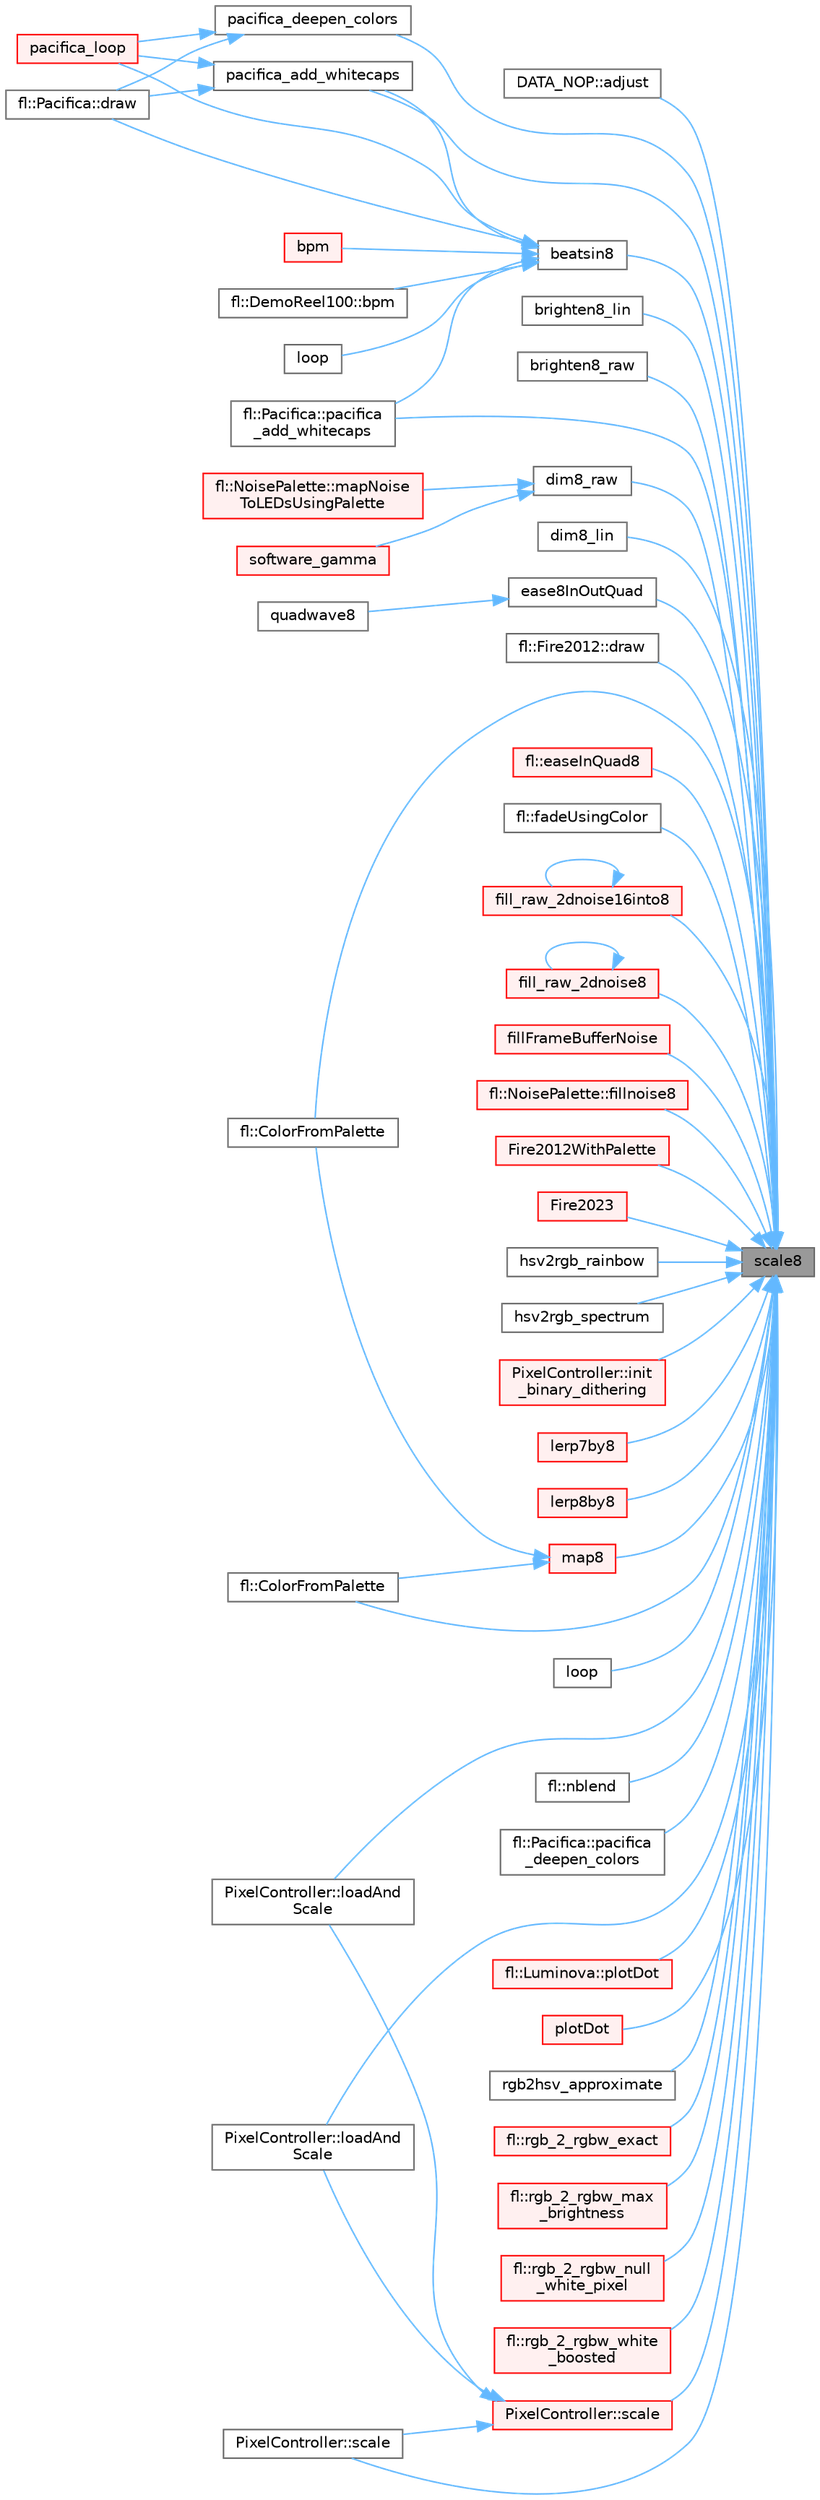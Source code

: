digraph "scale8"
{
 // INTERACTIVE_SVG=YES
 // LATEX_PDF_SIZE
  bgcolor="transparent";
  edge [fontname=Helvetica,fontsize=10,labelfontname=Helvetica,labelfontsize=10];
  node [fontname=Helvetica,fontsize=10,shape=box,height=0.2,width=0.4];
  rankdir="RL";
  Node1 [id="Node000001",label="scale8",height=0.2,width=0.4,color="gray40", fillcolor="grey60", style="filled", fontcolor="black",tooltip="Scale one byte by a second one, which is treated as the numerator of a fraction whose denominator is ..."];
  Node1 -> Node2 [id="edge1_Node000001_Node000002",dir="back",color="steelblue1",style="solid",tooltip=" "];
  Node2 [id="Node000002",label="DATA_NOP::adjust",height=0.2,width=0.4,color="grey40", fillcolor="white", style="filled",URL="$d8/d0d/class_d_a_t_a___n_o_p_a1b1d7c26545a8da0cad78828709d96e3.html#a1b1d7c26545a8da0cad78828709d96e3",tooltip="Hook called to adjust a byte of data before writing it to the output."];
  Node1 -> Node3 [id="edge2_Node000001_Node000003",dir="back",color="steelblue1",style="solid",tooltip=" "];
  Node3 [id="Node000003",label="beatsin8",height=0.2,width=0.4,color="grey40", fillcolor="white", style="filled",URL="$d6/d6c/group___beat_generators_gaecd7cbfc2640407cabf75afcc7d9ddf4.html#gaecd7cbfc2640407cabf75afcc7d9ddf4",tooltip="Generates an 8-bit sine wave at a given BPM that oscillates within a given range."];
  Node3 -> Node4 [id="edge3_Node000003_Node000004",dir="back",color="steelblue1",style="solid",tooltip=" "];
  Node4 [id="Node000004",label="bpm",height=0.2,width=0.4,color="red", fillcolor="#FFF0F0", style="filled",URL="$d5/d25/_demo_reel100_8ino_a4875f6d9a2b0f08d3cf221974234121b.html#a4875f6d9a2b0f08d3cf221974234121b",tooltip=" "];
  Node3 -> Node7 [id="edge4_Node000003_Node000007",dir="back",color="steelblue1",style="solid",tooltip=" "];
  Node7 [id="Node000007",label="fl::DemoReel100::bpm",height=0.2,width=0.4,color="grey40", fillcolor="white", style="filled",URL="$d1/d60/classfl_1_1_demo_reel100_a72cc7eea48cf0be16b34fee7d4da64f4.html#a72cc7eea48cf0be16b34fee7d4da64f4",tooltip=" "];
  Node3 -> Node8 [id="edge5_Node000003_Node000008",dir="back",color="steelblue1",style="solid",tooltip=" "];
  Node8 [id="Node000008",label="fl::Pacifica::draw",height=0.2,width=0.4,color="grey40", fillcolor="white", style="filled",URL="$d2/db2/classfl_1_1_pacifica_a264d0c1db5db60028b6fab87af13d700.html#a264d0c1db5db60028b6fab87af13d700",tooltip=" "];
  Node3 -> Node9 [id="edge6_Node000003_Node000009",dir="back",color="steelblue1",style="solid",tooltip=" "];
  Node9 [id="Node000009",label="loop",height=0.2,width=0.4,color="grey40", fillcolor="white", style="filled",URL="$d8/da0/_fx_water_8h_afe461d27b9c48d5921c00d521181f12f.html#afe461d27b9c48d5921c00d521181f12f",tooltip=" "];
  Node3 -> Node10 [id="edge7_Node000003_Node000010",dir="back",color="steelblue1",style="solid",tooltip=" "];
  Node10 [id="Node000010",label="fl::Pacifica::pacifica\l_add_whitecaps",height=0.2,width=0.4,color="grey40", fillcolor="white", style="filled",URL="$d2/db2/classfl_1_1_pacifica_abbe1bbf6675103bb2857b13cad156aa4.html#abbe1bbf6675103bb2857b13cad156aa4",tooltip=" "];
  Node3 -> Node11 [id="edge8_Node000003_Node000011",dir="back",color="steelblue1",style="solid",tooltip=" "];
  Node11 [id="Node000011",label="pacifica_add_whitecaps",height=0.2,width=0.4,color="grey40", fillcolor="white", style="filled",URL="$dc/d25/_pacifica_8ino_a638fb6ae6610fed66077161e7e044f26.html#a638fb6ae6610fed66077161e7e044f26",tooltip=" "];
  Node11 -> Node8 [id="edge9_Node000011_Node000008",dir="back",color="steelblue1",style="solid",tooltip=" "];
  Node11 -> Node12 [id="edge10_Node000011_Node000012",dir="back",color="steelblue1",style="solid",tooltip=" "];
  Node12 [id="Node000012",label="pacifica_loop",height=0.2,width=0.4,color="red", fillcolor="#FFF0F0", style="filled",URL="$dc/d25/_pacifica_8ino_a158d427a947ef0a715c7ffd916346acc.html#a158d427a947ef0a715c7ffd916346acc",tooltip=" "];
  Node3 -> Node12 [id="edge11_Node000003_Node000012",dir="back",color="steelblue1",style="solid",tooltip=" "];
  Node1 -> Node14 [id="edge12_Node000001_Node000014",dir="back",color="steelblue1",style="solid",tooltip=" "];
  Node14 [id="Node000014",label="brighten8_lin",height=0.2,width=0.4,color="grey40", fillcolor="white", style="filled",URL="$dc/d3e/group___dimming_ga094bda002b416c66e57521fc93878830.html#ga094bda002b416c66e57521fc93878830",tooltip="Brighten a value (inverse of dim8_lin())"];
  Node1 -> Node15 [id="edge13_Node000001_Node000015",dir="back",color="steelblue1",style="solid",tooltip=" "];
  Node15 [id="Node000015",label="brighten8_raw",height=0.2,width=0.4,color="grey40", fillcolor="white", style="filled",URL="$dc/d3e/group___dimming_gae8e36472a70f3016595048532d6c3a2d.html#gae8e36472a70f3016595048532d6c3a2d",tooltip="Brighten a value (inverse of dim8_raw())"];
  Node1 -> Node16 [id="edge14_Node000001_Node000016",dir="back",color="steelblue1",style="solid",tooltip=" "];
  Node16 [id="Node000016",label="fl::ColorFromPalette",height=0.2,width=0.4,color="grey40", fillcolor="white", style="filled",URL="$d4/d36/namespacefl_a36a7be19ed0bffbb62d8dadc9016df39.html#a36a7be19ed0bffbb62d8dadc9016df39",tooltip=" "];
  Node1 -> Node17 [id="edge15_Node000001_Node000017",dir="back",color="steelblue1",style="solid",tooltip=" "];
  Node17 [id="Node000017",label="fl::ColorFromPalette",height=0.2,width=0.4,color="grey40", fillcolor="white", style="filled",URL="$d4/d36/namespacefl_a47a180e0f9f1a72bb559c6b66c19c55a.html#a47a180e0f9f1a72bb559c6b66c19c55a",tooltip=" "];
  Node1 -> Node18 [id="edge16_Node000001_Node000018",dir="back",color="steelblue1",style="solid",tooltip=" "];
  Node18 [id="Node000018",label="dim8_lin",height=0.2,width=0.4,color="grey40", fillcolor="white", style="filled",URL="$dc/d3e/group___dimming_ga3f94d2455e0aa92133f77af8747b5914.html#ga3f94d2455e0aa92133f77af8747b5914",tooltip="Linear version of the dimming function that halves for values < 128."];
  Node1 -> Node19 [id="edge17_Node000001_Node000019",dir="back",color="steelblue1",style="solid",tooltip=" "];
  Node19 [id="Node000019",label="dim8_raw",height=0.2,width=0.4,color="grey40", fillcolor="white", style="filled",URL="$dc/d3e/group___dimming_gae51352a3522bb8eae5e17dbee97aa1aa.html#gae51352a3522bb8eae5e17dbee97aa1aa",tooltip="Adjust a scaling value for dimming."];
  Node19 -> Node20 [id="edge18_Node000019_Node000020",dir="back",color="steelblue1",style="solid",tooltip=" "];
  Node20 [id="Node000020",label="fl::NoisePalette::mapNoise\lToLEDsUsingPalette",height=0.2,width=0.4,color="red", fillcolor="#FFF0F0", style="filled",URL="$d9/d41/classfl_1_1_noise_palette_a546f14f524f7a1b965c872ddad7be8a4.html#a546f14f524f7a1b965c872ddad7be8a4",tooltip=" "];
  Node19 -> Node22 [id="edge19_Node000019_Node000022",dir="back",color="steelblue1",style="solid",tooltip=" "];
  Node22 [id="Node000022",label="software_gamma",height=0.2,width=0.4,color="red", fillcolor="#FFF0F0", style="filled",URL="$d1/d75/_apa102_h_d_8ino_a3846c2e5efbf9845a845f01ec7af35ff.html#a3846c2e5efbf9845a845f01ec7af35ff",tooltip=" "];
  Node1 -> Node24 [id="edge20_Node000001_Node000024",dir="back",color="steelblue1",style="solid",tooltip=" "];
  Node24 [id="Node000024",label="fl::Fire2012::draw",height=0.2,width=0.4,color="grey40", fillcolor="white", style="filled",URL="$d5/d9b/classfl_1_1_fire2012_a39d20a6dc4f3a771b8b12696db9c4a15.html#a39d20a6dc4f3a771b8b12696db9c4a15",tooltip=" "];
  Node1 -> Node25 [id="edge21_Node000001_Node000025",dir="back",color="steelblue1",style="solid",tooltip=" "];
  Node25 [id="Node000025",label="ease8InOutQuad",height=0.2,width=0.4,color="grey40", fillcolor="white", style="filled",URL="$d4/dfe/group___easing_ga381449070b2d6bfba356f87881ab28c0.html#ga381449070b2d6bfba356f87881ab28c0",tooltip="8-bit quadratic ease-in / ease-out function."];
  Node25 -> Node26 [id="edge22_Node000025_Node000026",dir="back",color="steelblue1",style="solid",tooltip=" "];
  Node26 [id="Node000026",label="quadwave8",height=0.2,width=0.4,color="grey40", fillcolor="white", style="filled",URL="$d1/d7a/group___waveform_generators_ga209d6cbdb109cc3139e7bb1e46c6228f.html#ga209d6cbdb109cc3139e7bb1e46c6228f",tooltip="Quadratic waveform generator."];
  Node1 -> Node27 [id="edge23_Node000001_Node000027",dir="back",color="steelblue1",style="solid",tooltip=" "];
  Node27 [id="Node000027",label="fl::easeInQuad8",height=0.2,width=0.4,color="red", fillcolor="#FFF0F0", style="filled",URL="$d4/d36/namespacefl_a610e9581e7d3ff8f93e8ad5e760c622a.html#a610e9581e7d3ff8f93e8ad5e760c622a",tooltip="8-bit quadratic ease-in function Takes an input value 0-255 and returns an eased value 0-255 The curv..."];
  Node1 -> Node31 [id="edge24_Node000001_Node000031",dir="back",color="steelblue1",style="solid",tooltip=" "];
  Node31 [id="Node000031",label="fl::fadeUsingColor",height=0.2,width=0.4,color="grey40", fillcolor="white", style="filled",URL="$d4/d36/namespacefl_a0d429b7db1be174d462fac587b21831e.html#a0d429b7db1be174d462fac587b21831e",tooltip=" "];
  Node1 -> Node32 [id="edge25_Node000001_Node000032",dir="back",color="steelblue1",style="solid",tooltip=" "];
  Node32 [id="Node000032",label="fill_raw_2dnoise16into8",height=0.2,width=0.4,color="red", fillcolor="#FFF0F0", style="filled",URL="$de/da4/group___noise_fill_ga20a2ff725bc56666c206d54deb372586.html#ga20a2ff725bc56666c206d54deb372586",tooltip="Fill a 2D 8-bit buffer with noise, using inoise16()"];
  Node32 -> Node32 [id="edge26_Node000032_Node000032",dir="back",color="steelblue1",style="solid",tooltip=" "];
  Node1 -> Node36 [id="edge27_Node000001_Node000036",dir="back",color="steelblue1",style="solid",tooltip=" "];
  Node36 [id="Node000036",label="fill_raw_2dnoise8",height=0.2,width=0.4,color="red", fillcolor="#FFF0F0", style="filled",URL="$de/da4/group___noise_fill_ga3dc6c55a3f8495a7bc6dc0124434c688.html#ga3dc6c55a3f8495a7bc6dc0124434c688",tooltip="Fill a 2D 8-bit buffer with noise, using inoise8()"];
  Node36 -> Node36 [id="edge28_Node000036_Node000036",dir="back",color="steelblue1",style="solid",tooltip=" "];
  Node1 -> Node39 [id="edge29_Node000001_Node000039",dir="back",color="steelblue1",style="solid",tooltip=" "];
  Node39 [id="Node000039",label="fillFrameBufferNoise",height=0.2,width=0.4,color="red", fillcolor="#FFF0F0", style="filled",URL="$d4/d06/curr_8h_a27ef46fa8abd1dedd29a3904d81622d2.html#a27ef46fa8abd1dedd29a3904d81622d2",tooltip=" "];
  Node1 -> Node42 [id="edge30_Node000001_Node000042",dir="back",color="steelblue1",style="solid",tooltip=" "];
  Node42 [id="Node000042",label="fl::NoisePalette::fillnoise8",height=0.2,width=0.4,color="red", fillcolor="#FFF0F0", style="filled",URL="$d9/d41/classfl_1_1_noise_palette_a22d1820b5a78e9ccfb4123ef9161f738.html#a22d1820b5a78e9ccfb4123ef9161f738",tooltip=" "];
  Node1 -> Node43 [id="edge31_Node000001_Node000043",dir="back",color="steelblue1",style="solid",tooltip=" "];
  Node43 [id="Node000043",label="Fire2012WithPalette",height=0.2,width=0.4,color="red", fillcolor="#FFF0F0", style="filled",URL="$db/d92/_fire2012_with_palette_8ino_af5890ba18cb2066c5a24a358de991a89.html#af5890ba18cb2066c5a24a358de991a89",tooltip=" "];
  Node1 -> Node45 [id="edge32_Node000001_Node000045",dir="back",color="steelblue1",style="solid",tooltip=" "];
  Node45 [id="Node000045",label="Fire2023",height=0.2,width=0.4,color="red", fillcolor="#FFF0F0", style="filled",URL="$de/d71/_fire2023_8h_abe327b12b434120ecf20ae3f46800983.html#abe327b12b434120ecf20ae3f46800983",tooltip=" "];
  Node1 -> Node47 [id="edge33_Node000001_Node000047",dir="back",color="steelblue1",style="solid",tooltip=" "];
  Node47 [id="Node000047",label="hsv2rgb_rainbow",height=0.2,width=0.4,color="grey40", fillcolor="white", style="filled",URL="$df/d9d/hsv2rgb_8cpp_a06ee0f21e1bf430ea547244f6ed4add8.html#a06ee0f21e1bf430ea547244f6ed4add8",tooltip=" "];
  Node1 -> Node48 [id="edge34_Node000001_Node000048",dir="back",color="steelblue1",style="solid",tooltip=" "];
  Node48 [id="Node000048",label="hsv2rgb_spectrum",height=0.2,width=0.4,color="grey40", fillcolor="white", style="filled",URL="$df/d9d/hsv2rgb_8cpp_a2534105b6d4487d9efa09cdb99876b2f.html#a2534105b6d4487d9efa09cdb99876b2f",tooltip=" "];
  Node1 -> Node49 [id="edge35_Node000001_Node000049",dir="back",color="steelblue1",style="solid",tooltip=" "];
  Node49 [id="Node000049",label="PixelController::init\l_binary_dithering",height=0.2,width=0.4,color="red", fillcolor="#FFF0F0", style="filled",URL="$d0/dee/struct_pixel_controller_a2a8441da873d3a094c15c337b34d3e43.html#a2a8441da873d3a094c15c337b34d3e43",tooltip="Set up the values for binary dithering."];
  Node1 -> Node54 [id="edge36_Node000001_Node000054",dir="back",color="steelblue1",style="solid",tooltip=" "];
  Node54 [id="Node000054",label="lerp7by8",height=0.2,width=0.4,color="red", fillcolor="#FFF0F0", style="filled",URL="$d6/de8/noise_8cpp_ad89cf56a81ef482a0027a47eada176bb.html#ad89cf56a81ef482a0027a47eada176bb",tooltip=" "];
  Node1 -> Node70 [id="edge37_Node000001_Node000070",dir="back",color="steelblue1",style="solid",tooltip=" "];
  Node70 [id="Node000070",label="lerp8by8",height=0.2,width=0.4,color="red", fillcolor="#FFF0F0", style="filled",URL="$d6/d19/group___linear_interpolation_ga62ed4425400bc4140902347dc54ffb72.html#ga62ed4425400bc4140902347dc54ffb72",tooltip="Linear interpolation between two unsigned 8-bit values, with 8-bit fraction."];
  Node1 -> Node72 [id="edge38_Node000001_Node000072",dir="back",color="steelblue1",style="solid",tooltip=" "];
  Node72 [id="Node000072",label="PixelController::loadAnd\lScale",height=0.2,width=0.4,color="grey40", fillcolor="white", style="filled",URL="$d0/dee/struct_pixel_controller_a7f2b0c051d473813018715f1621ea259.html#a7f2b0c051d473813018715f1621ea259",tooltip="Loads, dithers, and scales a single byte for a given output slot and lane."];
  Node1 -> Node73 [id="edge39_Node000001_Node000073",dir="back",color="steelblue1",style="solid",tooltip=" "];
  Node73 [id="Node000073",label="PixelController::loadAnd\lScale",height=0.2,width=0.4,color="grey40", fillcolor="white", style="filled",URL="$d0/dee/struct_pixel_controller_a2096cee6b377960ef21fbda622f08994.html#a2096cee6b377960ef21fbda622f08994",tooltip="Loads and scales a single byte for a given output slot and lane."];
  Node1 -> Node74 [id="edge40_Node000001_Node000074",dir="back",color="steelblue1",style="solid",tooltip=" "];
  Node74 [id="Node000074",label="loop",height=0.2,width=0.4,color="grey40", fillcolor="white", style="filled",URL="$d1/de4/_x_y_matrix_8ino_afe461d27b9c48d5921c00d521181f12f.html#afe461d27b9c48d5921c00d521181f12f",tooltip=" "];
  Node1 -> Node75 [id="edge41_Node000001_Node000075",dir="back",color="steelblue1",style="solid",tooltip=" "];
  Node75 [id="Node000075",label="map8",height=0.2,width=0.4,color="red", fillcolor="#FFF0F0", style="filled",URL="$d6/d19/group___linear_interpolation_gaf65357c7aeca9778e5a2f80a6bac2b5d.html#gaf65357c7aeca9778e5a2f80a6bac2b5d",tooltip="Map from one full-range 8-bit value into a narrower range of 8-bit values, possibly a range of hues."];
  Node75 -> Node16 [id="edge42_Node000075_Node000016",dir="back",color="steelblue1",style="solid",tooltip=" "];
  Node75 -> Node17 [id="edge43_Node000075_Node000017",dir="back",color="steelblue1",style="solid",tooltip=" "];
  Node1 -> Node94 [id="edge44_Node000001_Node000094",dir="back",color="steelblue1",style="solid",tooltip=" "];
  Node94 [id="Node000094",label="fl::nblend",height=0.2,width=0.4,color="grey40", fillcolor="white", style="filled",URL="$d4/d36/namespacefl_a1e63de2e73a3fae5b8de5e487d335eed.html#a1e63de2e73a3fae5b8de5e487d335eed",tooltip=" "];
  Node1 -> Node10 [id="edge45_Node000001_Node000010",dir="back",color="steelblue1",style="solid",tooltip=" "];
  Node1 -> Node11 [id="edge46_Node000001_Node000011",dir="back",color="steelblue1",style="solid",tooltip=" "];
  Node1 -> Node95 [id="edge47_Node000001_Node000095",dir="back",color="steelblue1",style="solid",tooltip=" "];
  Node95 [id="Node000095",label="fl::Pacifica::pacifica\l_deepen_colors",height=0.2,width=0.4,color="grey40", fillcolor="white", style="filled",URL="$d2/db2/classfl_1_1_pacifica_a0bb7bb44e52a51c0cff586cc882e249d.html#a0bb7bb44e52a51c0cff586cc882e249d",tooltip=" "];
  Node1 -> Node96 [id="edge48_Node000001_Node000096",dir="back",color="steelblue1",style="solid",tooltip=" "];
  Node96 [id="Node000096",label="pacifica_deepen_colors",height=0.2,width=0.4,color="grey40", fillcolor="white", style="filled",URL="$dc/d25/_pacifica_8ino_a4c00a661fc55f1df61fc874119c746df.html#a4c00a661fc55f1df61fc874119c746df",tooltip=" "];
  Node96 -> Node8 [id="edge49_Node000096_Node000008",dir="back",color="steelblue1",style="solid",tooltip=" "];
  Node96 -> Node12 [id="edge50_Node000096_Node000012",dir="back",color="steelblue1",style="solid",tooltip=" "];
  Node1 -> Node97 [id="edge51_Node000001_Node000097",dir="back",color="steelblue1",style="solid",tooltip=" "];
  Node97 [id="Node000097",label="fl::Luminova::plotDot",height=0.2,width=0.4,color="red", fillcolor="#FFF0F0", style="filled",URL="$d4/df2/classfl_1_1_luminova_a710ee5e9d675d629bd3566223d15bf5c.html#a710ee5e9d675d629bd3566223d15bf5c",tooltip=" "];
  Node1 -> Node99 [id="edge52_Node000001_Node000099",dir="back",color="steelblue1",style="solid",tooltip=" "];
  Node99 [id="Node000099",label="plotDot",height=0.2,width=0.4,color="red", fillcolor="#FFF0F0", style="filled",URL="$dc/db7/examples_2_luminova_2luminova_8h_a51ece01deb8ffb2d71d6487c4171e369.html#a51ece01deb8ffb2d71d6487c4171e369",tooltip=" "];
  Node1 -> Node101 [id="edge53_Node000001_Node000101",dir="back",color="steelblue1",style="solid",tooltip=" "];
  Node101 [id="Node000101",label="rgb2hsv_approximate",height=0.2,width=0.4,color="grey40", fillcolor="white", style="filled",URL="$dd/dc7/group___h_s_v2_r_g_b_gab3d6aa6b1a86a5e9bb820c55c68fe4b9.html#gab3d6aa6b1a86a5e9bb820c55c68fe4b9",tooltip="Recover approximate HSV values from RGB."];
  Node1 -> Node102 [id="edge54_Node000001_Node000102",dir="back",color="steelblue1",style="solid",tooltip=" "];
  Node102 [id="Node000102",label="fl::rgb_2_rgbw_exact",height=0.2,width=0.4,color="red", fillcolor="#FFF0F0", style="filled",URL="$d4/d36/namespacefl_a35c82b15730d0dfc7cff6d8c01195efa.html#a35c82b15730d0dfc7cff6d8c01195efa",tooltip="Converts RGB to RGBW using a color transfer method from saturated color channels to white."];
  Node1 -> Node108 [id="edge55_Node000001_Node000108",dir="back",color="steelblue1",style="solid",tooltip=" "];
  Node108 [id="Node000108",label="fl::rgb_2_rgbw_max\l_brightness",height=0.2,width=0.4,color="red", fillcolor="#FFF0F0", style="filled",URL="$d4/d36/namespacefl_aa46254007dfd4f1355a0d27ccf1ed3cc.html#aa46254007dfd4f1355a0d27ccf1ed3cc",tooltip="The minimum brigthness of the RGB channels is used to set the W channel."];
  Node1 -> Node109 [id="edge56_Node000001_Node000109",dir="back",color="steelblue1",style="solid",tooltip=" "];
  Node109 [id="Node000109",label="fl::rgb_2_rgbw_null\l_white_pixel",height=0.2,width=0.4,color="red", fillcolor="#FFF0F0", style="filled",URL="$d4/d36/namespacefl_a9c3983ed783b02689deb6db2088770cf.html#a9c3983ed783b02689deb6db2088770cf",tooltip="Converts RGB to RGBW with the W channel set to black, always."];
  Node1 -> Node110 [id="edge57_Node000001_Node000110",dir="back",color="steelblue1",style="solid",tooltip=" "];
  Node110 [id="Node000110",label="fl::rgb_2_rgbw_white\l_boosted",height=0.2,width=0.4,color="red", fillcolor="#FFF0F0", style="filled",URL="$d4/d36/namespacefl_aa7c583c1abae7d34b239f30adf730001.html#aa7c583c1abae7d34b239f30adf730001",tooltip="Converts RGB to RGBW with a boosted white channel."];
  Node1 -> Node111 [id="edge58_Node000001_Node000111",dir="back",color="steelblue1",style="solid",tooltip=" "];
  Node111 [id="Node000111",label="PixelController::scale",height=0.2,width=0.4,color="grey40", fillcolor="white", style="filled",URL="$d0/dee/struct_pixel_controller_aad6f8ce8a3aa9429025e67050e312929.html#aad6f8ce8a3aa9429025e67050e312929",tooltip="Scale a value."];
  Node1 -> Node112 [id="edge59_Node000001_Node000112",dir="back",color="steelblue1",style="solid",tooltip=" "];
  Node112 [id="Node000112",label="PixelController::scale",height=0.2,width=0.4,color="red", fillcolor="#FFF0F0", style="filled",URL="$d0/dee/struct_pixel_controller_a060678fc5a4cf518e155ed3a6145b8d4.html#a060678fc5a4cf518e155ed3a6145b8d4",tooltip="Scale a value using the per-channel scale data."];
  Node112 -> Node72 [id="edge60_Node000112_Node000072",dir="back",color="steelblue1",style="solid",tooltip=" "];
  Node112 -> Node73 [id="edge61_Node000112_Node000073",dir="back",color="steelblue1",style="solid",tooltip=" "];
  Node112 -> Node111 [id="edge62_Node000112_Node000111",dir="back",color="steelblue1",style="solid",tooltip=" "];
}
